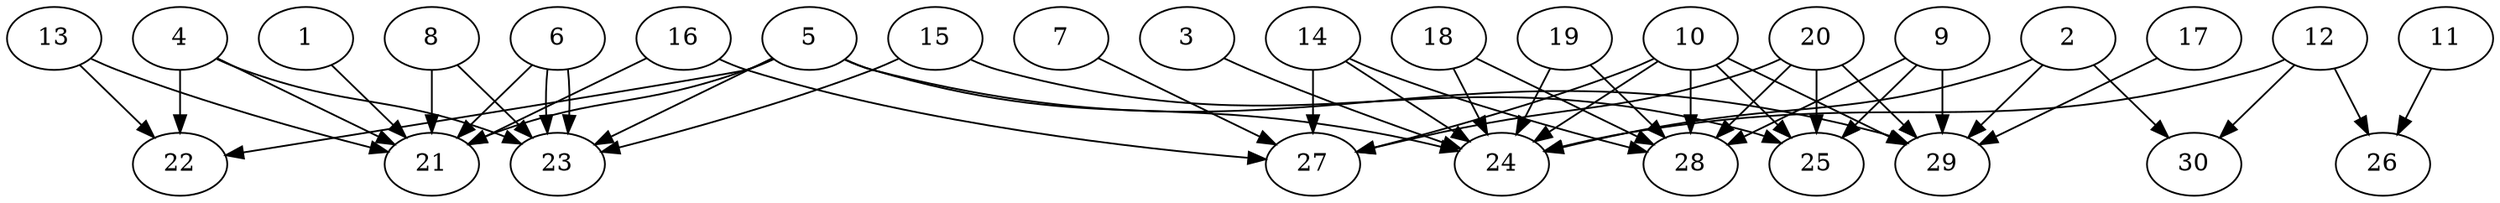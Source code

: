 // DAG automatically generated by daggen at Thu Oct  3 14:04:18 2019
// ./daggen --dot -n 30 --ccr 0.4 --fat 0.9 --regular 0.9 --density 0.5 --mindata 5242880 --maxdata 52428800 
digraph G {
  1 [size="126067200", alpha="0.01", expect_size="50426880"] 
  1 -> 21 [size ="50426880"]
  2 [size="60183040", alpha="0.19", expect_size="24073216"] 
  2 -> 24 [size ="24073216"]
  2 -> 29 [size ="24073216"]
  2 -> 30 [size ="24073216"]
  3 [size="33630720", alpha="0.18", expect_size="13452288"] 
  3 -> 24 [size ="13452288"]
  4 [size="111649280", alpha="0.18", expect_size="44659712"] 
  4 -> 21 [size ="44659712"]
  4 -> 22 [size ="44659712"]
  4 -> 23 [size ="44659712"]
  5 [size="81290240", alpha="0.13", expect_size="32516096"] 
  5 -> 21 [size ="32516096"]
  5 -> 22 [size ="32516096"]
  5 -> 23 [size ="32516096"]
  5 -> 24 [size ="32516096"]
  5 -> 29 [size ="32516096"]
  6 [size="39083520", alpha="0.10", expect_size="15633408"] 
  6 -> 21 [size ="15633408"]
  6 -> 23 [size ="15633408"]
  6 -> 23 [size ="15633408"]
  7 [size="46146560", alpha="0.17", expect_size="18458624"] 
  7 -> 27 [size ="18458624"]
  8 [size="31226880", alpha="0.01", expect_size="12490752"] 
  8 -> 21 [size ="12490752"]
  8 -> 23 [size ="12490752"]
  9 [size="128117760", alpha="0.07", expect_size="51247104"] 
  9 -> 25 [size ="51247104"]
  9 -> 28 [size ="51247104"]
  9 -> 29 [size ="51247104"]
  10 [size="79208960", alpha="0.15", expect_size="31683584"] 
  10 -> 24 [size ="31683584"]
  10 -> 25 [size ="31683584"]
  10 -> 27 [size ="31683584"]
  10 -> 28 [size ="31683584"]
  10 -> 29 [size ="31683584"]
  11 [size="71482880", alpha="0.15", expect_size="28593152"] 
  11 -> 26 [size ="28593152"]
  12 [size="79869440", alpha="0.10", expect_size="31947776"] 
  12 -> 24 [size ="31947776"]
  12 -> 26 [size ="31947776"]
  12 -> 30 [size ="31947776"]
  13 [size="72862720", alpha="0.16", expect_size="29145088"] 
  13 -> 21 [size ="29145088"]
  13 -> 22 [size ="29145088"]
  14 [size="58163200", alpha="0.08", expect_size="23265280"] 
  14 -> 24 [size ="23265280"]
  14 -> 27 [size ="23265280"]
  14 -> 28 [size ="23265280"]
  15 [size="46118400", alpha="0.13", expect_size="18447360"] 
  15 -> 23 [size ="18447360"]
  15 -> 25 [size ="18447360"]
  16 [size="121006080", alpha="0.11", expect_size="48402432"] 
  16 -> 21 [size ="48402432"]
  16 -> 27 [size ="48402432"]
  17 [size="59243520", alpha="0.03", expect_size="23697408"] 
  17 -> 29 [size ="23697408"]
  18 [size="40591360", alpha="0.19", expect_size="16236544"] 
  18 -> 24 [size ="16236544"]
  18 -> 28 [size ="16236544"]
  19 [size="44290560", alpha="0.20", expect_size="17716224"] 
  19 -> 24 [size ="17716224"]
  19 -> 28 [size ="17716224"]
  20 [size="87372800", alpha="0.08", expect_size="34949120"] 
  20 -> 25 [size ="34949120"]
  20 -> 27 [size ="34949120"]
  20 -> 28 [size ="34949120"]
  20 -> 29 [size ="34949120"]
  21 [size="59944960", alpha="0.15", expect_size="23977984"] 
  22 [size="28559360", alpha="0.10", expect_size="11423744"] 
  23 [size="87787520", alpha="0.09", expect_size="35115008"] 
  24 [size="65858560", alpha="0.05", expect_size="26343424"] 
  25 [size="110940160", alpha="0.12", expect_size="44376064"] 
  26 [size="70164480", alpha="0.03", expect_size="28065792"] 
  27 [size="19901440", alpha="0.00", expect_size="7960576"] 
  28 [size="37332480", alpha="0.00", expect_size="14932992"] 
  29 [size="29678080", alpha="0.20", expect_size="11871232"] 
  30 [size="27130880", alpha="0.11", expect_size="10852352"] 
}
